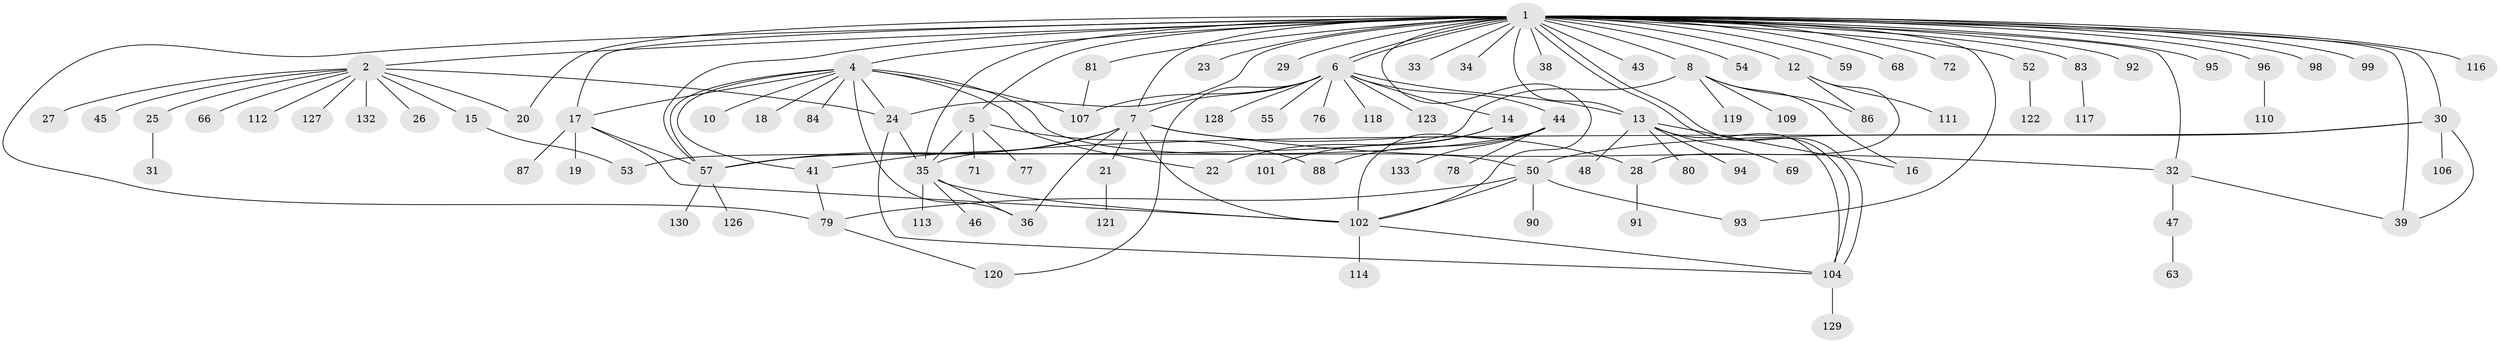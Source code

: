// Generated by graph-tools (version 1.1) at 2025/23/03/03/25 07:23:49]
// undirected, 101 vertices, 142 edges
graph export_dot {
graph [start="1"]
  node [color=gray90,style=filled];
  1 [super="+3"];
  2 [super="+42"];
  4 [super="+9"];
  5 [super="+82"];
  6 [super="+11"];
  7 [super="+89"];
  8 [super="+67"];
  10;
  12 [super="+40"];
  13 [super="+65"];
  14 [super="+70"];
  15;
  16 [super="+51"];
  17 [super="+131"];
  18;
  19 [super="+73"];
  20;
  21;
  22 [super="+100"];
  23;
  24 [super="+115"];
  25;
  26;
  27;
  28 [super="+49"];
  29 [super="+61"];
  30;
  31;
  32 [super="+105"];
  33;
  34;
  35 [super="+37"];
  36 [super="+64"];
  38 [super="+75"];
  39 [super="+85"];
  41 [super="+62"];
  43;
  44 [super="+74"];
  45;
  46;
  47;
  48;
  50 [super="+60"];
  52 [super="+58"];
  53 [super="+56"];
  54;
  55;
  57 [super="+97"];
  59;
  63;
  66;
  68;
  69;
  71;
  72;
  76;
  77;
  78;
  79 [super="+134"];
  80 [super="+108"];
  81 [super="+125"];
  83;
  84;
  86;
  87;
  88;
  90;
  91;
  92;
  93;
  94;
  95;
  96;
  98;
  99 [super="+103"];
  101;
  102;
  104;
  106;
  107;
  109;
  110;
  111;
  112;
  113;
  114;
  116;
  117;
  118;
  119;
  120 [super="+124"];
  121;
  122;
  123;
  126;
  127;
  128;
  129;
  130;
  132;
  133;
  1 -- 2 [weight=2];
  1 -- 5;
  1 -- 6 [weight=3];
  1 -- 6;
  1 -- 7 [weight=2];
  1 -- 8;
  1 -- 12 [weight=2];
  1 -- 13;
  1 -- 17;
  1 -- 20;
  1 -- 23;
  1 -- 24;
  1 -- 34;
  1 -- 38;
  1 -- 39;
  1 -- 43;
  1 -- 54;
  1 -- 57;
  1 -- 68;
  1 -- 72;
  1 -- 93;
  1 -- 98;
  1 -- 99;
  1 -- 104;
  1 -- 104;
  1 -- 4;
  1 -- 81;
  1 -- 83;
  1 -- 92;
  1 -- 29;
  1 -- 30;
  1 -- 95;
  1 -- 32;
  1 -- 33;
  1 -- 96;
  1 -- 35;
  1 -- 102;
  1 -- 52;
  1 -- 116;
  1 -- 59;
  1 -- 79;
  2 -- 15;
  2 -- 20;
  2 -- 25;
  2 -- 26;
  2 -- 27;
  2 -- 45;
  2 -- 112;
  2 -- 127;
  2 -- 132;
  2 -- 66;
  2 -- 24;
  4 -- 10;
  4 -- 17;
  4 -- 18;
  4 -- 24;
  4 -- 36 [weight=2];
  4 -- 41;
  4 -- 107;
  4 -- 50;
  4 -- 22;
  4 -- 84;
  4 -- 57;
  5 -- 71;
  5 -- 77;
  5 -- 35;
  5 -- 88;
  6 -- 7 [weight=2];
  6 -- 13;
  6 -- 55;
  6 -- 107;
  6 -- 118;
  6 -- 120;
  6 -- 123;
  6 -- 128;
  6 -- 44;
  6 -- 14;
  6 -- 76;
  7 -- 21;
  7 -- 28;
  7 -- 32;
  7 -- 36;
  7 -- 41;
  7 -- 102;
  7 -- 57;
  8 -- 16;
  8 -- 53;
  8 -- 86;
  8 -- 109;
  8 -- 119;
  12 -- 86;
  12 -- 28;
  12 -- 111;
  13 -- 16;
  13 -- 48;
  13 -- 69;
  13 -- 80;
  13 -- 94;
  13 -- 104;
  14 -- 22;
  14 -- 101;
  15 -- 53;
  17 -- 19;
  17 -- 57;
  17 -- 87;
  17 -- 102;
  21 -- 121;
  24 -- 104;
  24 -- 35;
  25 -- 31;
  28 -- 91;
  30 -- 39;
  30 -- 50;
  30 -- 106;
  30 -- 35;
  32 -- 39;
  32 -- 47;
  35 -- 36;
  35 -- 113;
  35 -- 102;
  35 -- 46;
  41 -- 79;
  44 -- 78;
  44 -- 88;
  44 -- 102;
  44 -- 133;
  44 -- 57;
  47 -- 63;
  50 -- 79;
  50 -- 90;
  50 -- 93;
  50 -- 102;
  52 -- 122;
  57 -- 130;
  57 -- 126;
  79 -- 120;
  81 -- 107;
  83 -- 117;
  96 -- 110;
  102 -- 104;
  102 -- 114;
  104 -- 129;
}

